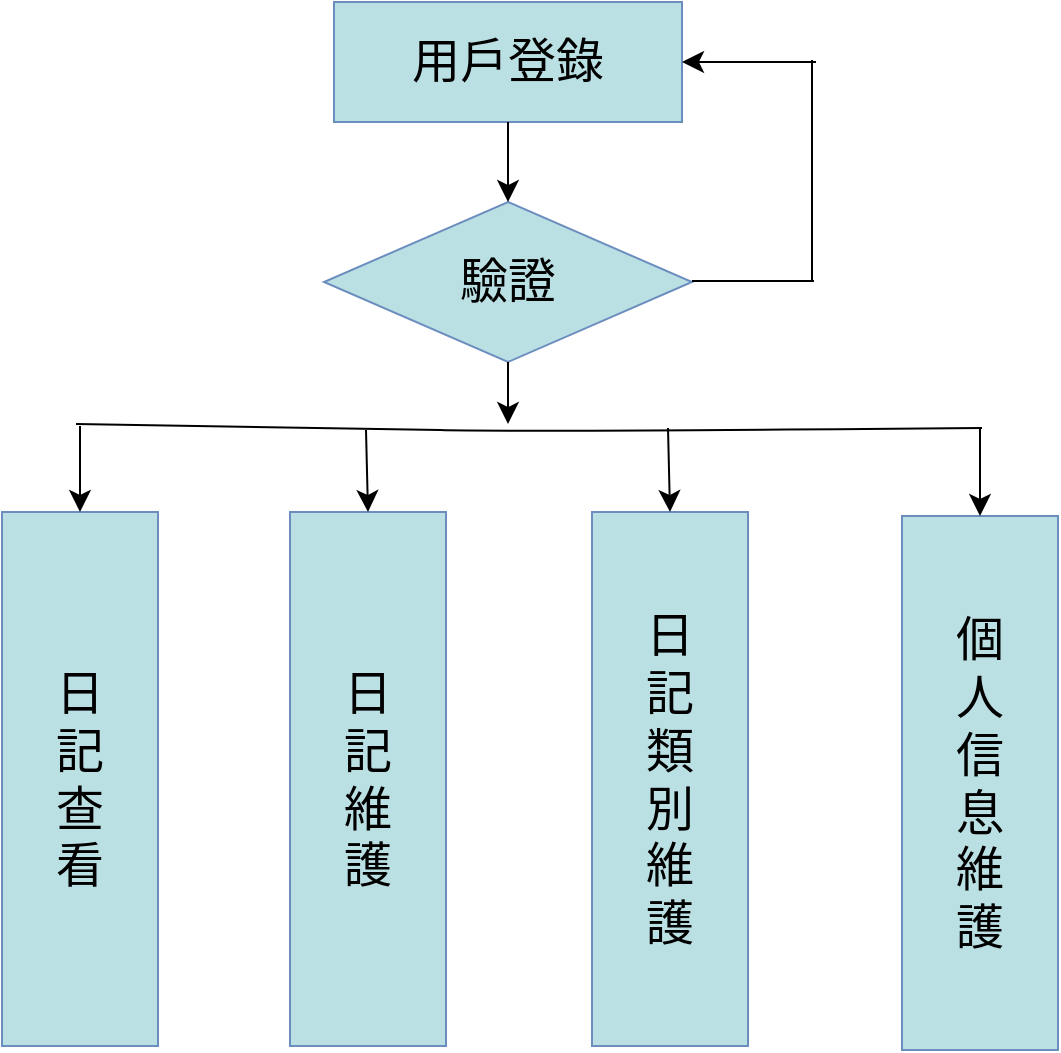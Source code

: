 <mxfile version="22.1.11" type="github">
  <diagram name="Page-1" id="k_2AkNTG03OwkJT165Cy">
    <mxGraphModel dx="1502" dy="834" grid="0" gridSize="10" guides="1" tooltips="1" connect="1" arrows="1" fold="1" page="0" pageScale="1" pageWidth="850" pageHeight="1100" math="0" shadow="0">
      <root>
        <mxCell id="0" />
        <mxCell id="1" parent="0" />
        <mxCell id="AwUEDH60P_48cmymLOdk-1" value="&lt;font style=&quot;font-size: 24px;&quot;&gt;用戶登錄&lt;/font&gt;" style="rounded=0;whiteSpace=wrap;html=1;fontSize=16;fillColor=#bbe0e3;strokeColor=#6c8ebf;" parent="1" vertex="1">
          <mxGeometry x="-32" y="-68" width="174" height="60" as="geometry" />
        </mxCell>
        <mxCell id="AwUEDH60P_48cmymLOdk-2" value="&lt;font style=&quot;font-size: 24px;&quot;&gt;驗證&lt;/font&gt;" style="rhombus;whiteSpace=wrap;html=1;fontSize=16;fillColor=#bbe0e3;strokeColor=#6c8ebf;" parent="1" vertex="1">
          <mxGeometry x="-37" y="32" width="184" height="80" as="geometry" />
        </mxCell>
        <mxCell id="AwUEDH60P_48cmymLOdk-3" value="&lt;div style=&quot;&quot;&gt;&lt;font style=&quot;font-size: 24px;&quot;&gt;日&lt;/font&gt;&lt;/div&gt;&lt;div style=&quot;&quot;&gt;&lt;font style=&quot;font-size: 24px;&quot;&gt;記&lt;/font&gt;&lt;/div&gt;&lt;div style=&quot;&quot;&gt;&lt;font style=&quot;font-size: 24px;&quot;&gt;查&lt;/font&gt;&lt;/div&gt;&lt;div style=&quot;&quot;&gt;&lt;font style=&quot;font-size: 24px;&quot;&gt;看&lt;/font&gt;&lt;/div&gt;" style="rounded=0;whiteSpace=wrap;html=1;fontSize=16;align=center;verticalAlign=middle;horizontal=1;labelPosition=center;verticalLabelPosition=middle;textDirection=ltr;fillColor=#bbe0e3;strokeColor=#6c8ebf;" parent="1" vertex="1">
          <mxGeometry x="-198" y="187" width="78" height="267" as="geometry" />
        </mxCell>
        <mxCell id="AwUEDH60P_48cmymLOdk-6" value="&lt;div style=&quot;&quot;&gt;&lt;font style=&quot;font-size: 24px;&quot;&gt;日&lt;/font&gt;&lt;/div&gt;&lt;div style=&quot;&quot;&gt;&lt;font style=&quot;font-size: 24px;&quot;&gt;記&lt;/font&gt;&lt;/div&gt;&lt;div style=&quot;&quot;&gt;&lt;font style=&quot;font-size: 24px;&quot;&gt;維&lt;/font&gt;&lt;/div&gt;&lt;div style=&quot;&quot;&gt;&lt;font style=&quot;font-size: 24px;&quot;&gt;護&lt;/font&gt;&lt;/div&gt;" style="rounded=0;whiteSpace=wrap;html=1;fontSize=16;align=center;verticalAlign=middle;horizontal=1;labelPosition=center;verticalLabelPosition=middle;textDirection=ltr;fillColor=#bbe0e3;strokeColor=#6c8ebf;" parent="1" vertex="1">
          <mxGeometry x="-54" y="187" width="78" height="267" as="geometry" />
        </mxCell>
        <mxCell id="AwUEDH60P_48cmymLOdk-7" value="&lt;div style=&quot;&quot;&gt;&lt;font style=&quot;font-size: 24px;&quot;&gt;日&lt;/font&gt;&lt;/div&gt;&lt;div style=&quot;&quot;&gt;&lt;font style=&quot;font-size: 24px;&quot;&gt;記&lt;/font&gt;&lt;/div&gt;&lt;div style=&quot;&quot;&gt;&lt;font style=&quot;font-size: 24px;&quot;&gt;類&lt;/font&gt;&lt;/div&gt;&lt;div style=&quot;&quot;&gt;&lt;font style=&quot;font-size: 24px;&quot;&gt;別&lt;/font&gt;&lt;/div&gt;&lt;div style=&quot;&quot;&gt;&lt;font style=&quot;font-size: 24px;&quot;&gt;維&lt;/font&gt;&lt;/div&gt;&lt;div style=&quot;&quot;&gt;&lt;font style=&quot;font-size: 24px;&quot;&gt;護&lt;/font&gt;&lt;/div&gt;" style="rounded=0;whiteSpace=wrap;html=1;fontSize=16;align=center;verticalAlign=middle;horizontal=1;labelPosition=center;verticalLabelPosition=middle;textDirection=ltr;fillColor=#bbe0e3;strokeColor=#6c8ebf;" parent="1" vertex="1">
          <mxGeometry x="97" y="187" width="78" height="267" as="geometry" />
        </mxCell>
        <mxCell id="AwUEDH60P_48cmymLOdk-8" value="&lt;div style=&quot;&quot;&gt;&lt;font style=&quot;font-size: 24px;&quot;&gt;個&lt;/font&gt;&lt;/div&gt;&lt;div style=&quot;&quot;&gt;&lt;font style=&quot;font-size: 24px;&quot;&gt;人&lt;/font&gt;&lt;/div&gt;&lt;div style=&quot;&quot;&gt;&lt;font style=&quot;font-size: 24px;&quot;&gt;信&lt;/font&gt;&lt;/div&gt;&lt;div style=&quot;&quot;&gt;&lt;font style=&quot;font-size: 24px;&quot;&gt;息&lt;/font&gt;&lt;/div&gt;&lt;div style=&quot;&quot;&gt;&lt;font style=&quot;font-size: 24px;&quot;&gt;維&lt;/font&gt;&lt;/div&gt;&lt;div style=&quot;&quot;&gt;&lt;font style=&quot;font-size: 24px;&quot;&gt;護&lt;/font&gt;&lt;/div&gt;" style="rounded=0;whiteSpace=wrap;html=1;fontSize=16;align=center;verticalAlign=middle;horizontal=1;labelPosition=center;verticalLabelPosition=middle;textDirection=ltr;fillColor=#bbe0e3;strokeColor=#6c8ebf;" parent="1" vertex="1">
          <mxGeometry x="252" y="189" width="78" height="267" as="geometry" />
        </mxCell>
        <mxCell id="AwUEDH60P_48cmymLOdk-9" value="" style="endArrow=classic;html=1;rounded=0;fontSize=12;startSize=8;endSize=8;curved=1;exitX=0.5;exitY=1;exitDx=0;exitDy=0;entryX=0.5;entryY=0;entryDx=0;entryDy=0;" parent="1" source="AwUEDH60P_48cmymLOdk-1" target="AwUEDH60P_48cmymLOdk-2" edge="1">
          <mxGeometry width="50" height="50" relative="1" as="geometry">
            <mxPoint x="47" y="226" as="sourcePoint" />
            <mxPoint x="97" y="176" as="targetPoint" />
          </mxGeometry>
        </mxCell>
        <mxCell id="AwUEDH60P_48cmymLOdk-12" value="" style="endArrow=classic;html=1;rounded=0;fontSize=12;startSize=8;endSize=8;curved=1;exitX=0.5;exitY=1;exitDx=0;exitDy=0;" parent="1" source="AwUEDH60P_48cmymLOdk-2" edge="1">
          <mxGeometry width="50" height="50" relative="1" as="geometry">
            <mxPoint x="31" y="226" as="sourcePoint" />
            <mxPoint x="55" y="143" as="targetPoint" />
          </mxGeometry>
        </mxCell>
        <mxCell id="AwUEDH60P_48cmymLOdk-13" value="" style="endArrow=none;html=1;rounded=0;fontSize=12;startSize=8;endSize=8;curved=1;" parent="1" edge="1">
          <mxGeometry width="50" height="50" relative="1" as="geometry">
            <mxPoint x="-161" y="143" as="sourcePoint" />
            <mxPoint x="292" y="145" as="targetPoint" />
            <Array as="points">
              <mxPoint x="-16" y="145" />
              <mxPoint x="58" y="147" />
            </Array>
          </mxGeometry>
        </mxCell>
        <mxCell id="AwUEDH60P_48cmymLOdk-14" value="" style="endArrow=classic;html=1;rounded=0;fontSize=12;startSize=8;endSize=8;curved=1;entryX=0.5;entryY=0;entryDx=0;entryDy=0;" parent="1" target="AwUEDH60P_48cmymLOdk-3" edge="1">
          <mxGeometry width="50" height="50" relative="1" as="geometry">
            <mxPoint x="-159" y="144" as="sourcePoint" />
            <mxPoint x="-159" y="180" as="targetPoint" />
          </mxGeometry>
        </mxCell>
        <mxCell id="AwUEDH60P_48cmymLOdk-15" value="" style="endArrow=classic;html=1;rounded=0;fontSize=12;startSize=8;endSize=8;curved=1;entryX=0.5;entryY=0;entryDx=0;entryDy=0;" parent="1" target="AwUEDH60P_48cmymLOdk-6" edge="1">
          <mxGeometry width="50" height="50" relative="1" as="geometry">
            <mxPoint x="-16" y="146" as="sourcePoint" />
            <mxPoint x="-16" y="184" as="targetPoint" />
          </mxGeometry>
        </mxCell>
        <mxCell id="AwUEDH60P_48cmymLOdk-16" value="" style="endArrow=classic;html=1;rounded=0;fontSize=12;startSize=8;endSize=8;curved=1;entryX=0.5;entryY=0;entryDx=0;entryDy=0;" parent="1" target="AwUEDH60P_48cmymLOdk-7" edge="1">
          <mxGeometry width="50" height="50" relative="1" as="geometry">
            <mxPoint x="135" y="145" as="sourcePoint" />
            <mxPoint x="-6" y="194" as="targetPoint" />
          </mxGeometry>
        </mxCell>
        <mxCell id="AwUEDH60P_48cmymLOdk-18" value="" style="endArrow=classic;html=1;rounded=0;fontSize=12;startSize=8;endSize=8;curved=1;entryX=0.5;entryY=0;entryDx=0;entryDy=0;" parent="1" target="AwUEDH60P_48cmymLOdk-8" edge="1">
          <mxGeometry width="50" height="50" relative="1" as="geometry">
            <mxPoint x="291" y="145" as="sourcePoint" />
            <mxPoint x="4" y="204" as="targetPoint" />
          </mxGeometry>
        </mxCell>
        <mxCell id="hRWF4x7XXRsulm_bcQ5x-2" value="" style="endArrow=none;html=1;rounded=0;" edge="1" parent="1">
          <mxGeometry width="50" height="50" relative="1" as="geometry">
            <mxPoint x="207" y="71" as="sourcePoint" />
            <mxPoint x="207" y="-39" as="targetPoint" />
          </mxGeometry>
        </mxCell>
        <mxCell id="hRWF4x7XXRsulm_bcQ5x-3" value="" style="endArrow=none;html=1;rounded=0;" edge="1" parent="1">
          <mxGeometry width="50" height="50" relative="1" as="geometry">
            <mxPoint x="147" y="71.5" as="sourcePoint" />
            <mxPoint x="208" y="71.5" as="targetPoint" />
          </mxGeometry>
        </mxCell>
        <mxCell id="hRWF4x7XXRsulm_bcQ5x-4" value="" style="endArrow=classic;html=1;rounded=0;fontSize=12;startSize=8;endSize=8;curved=1;entryX=1;entryY=0.5;entryDx=0;entryDy=0;" edge="1" parent="1" target="AwUEDH60P_48cmymLOdk-1">
          <mxGeometry width="50" height="50" relative="1" as="geometry">
            <mxPoint x="209" y="-38" as="sourcePoint" />
            <mxPoint x="207" y="-1" as="targetPoint" />
          </mxGeometry>
        </mxCell>
      </root>
    </mxGraphModel>
  </diagram>
</mxfile>

